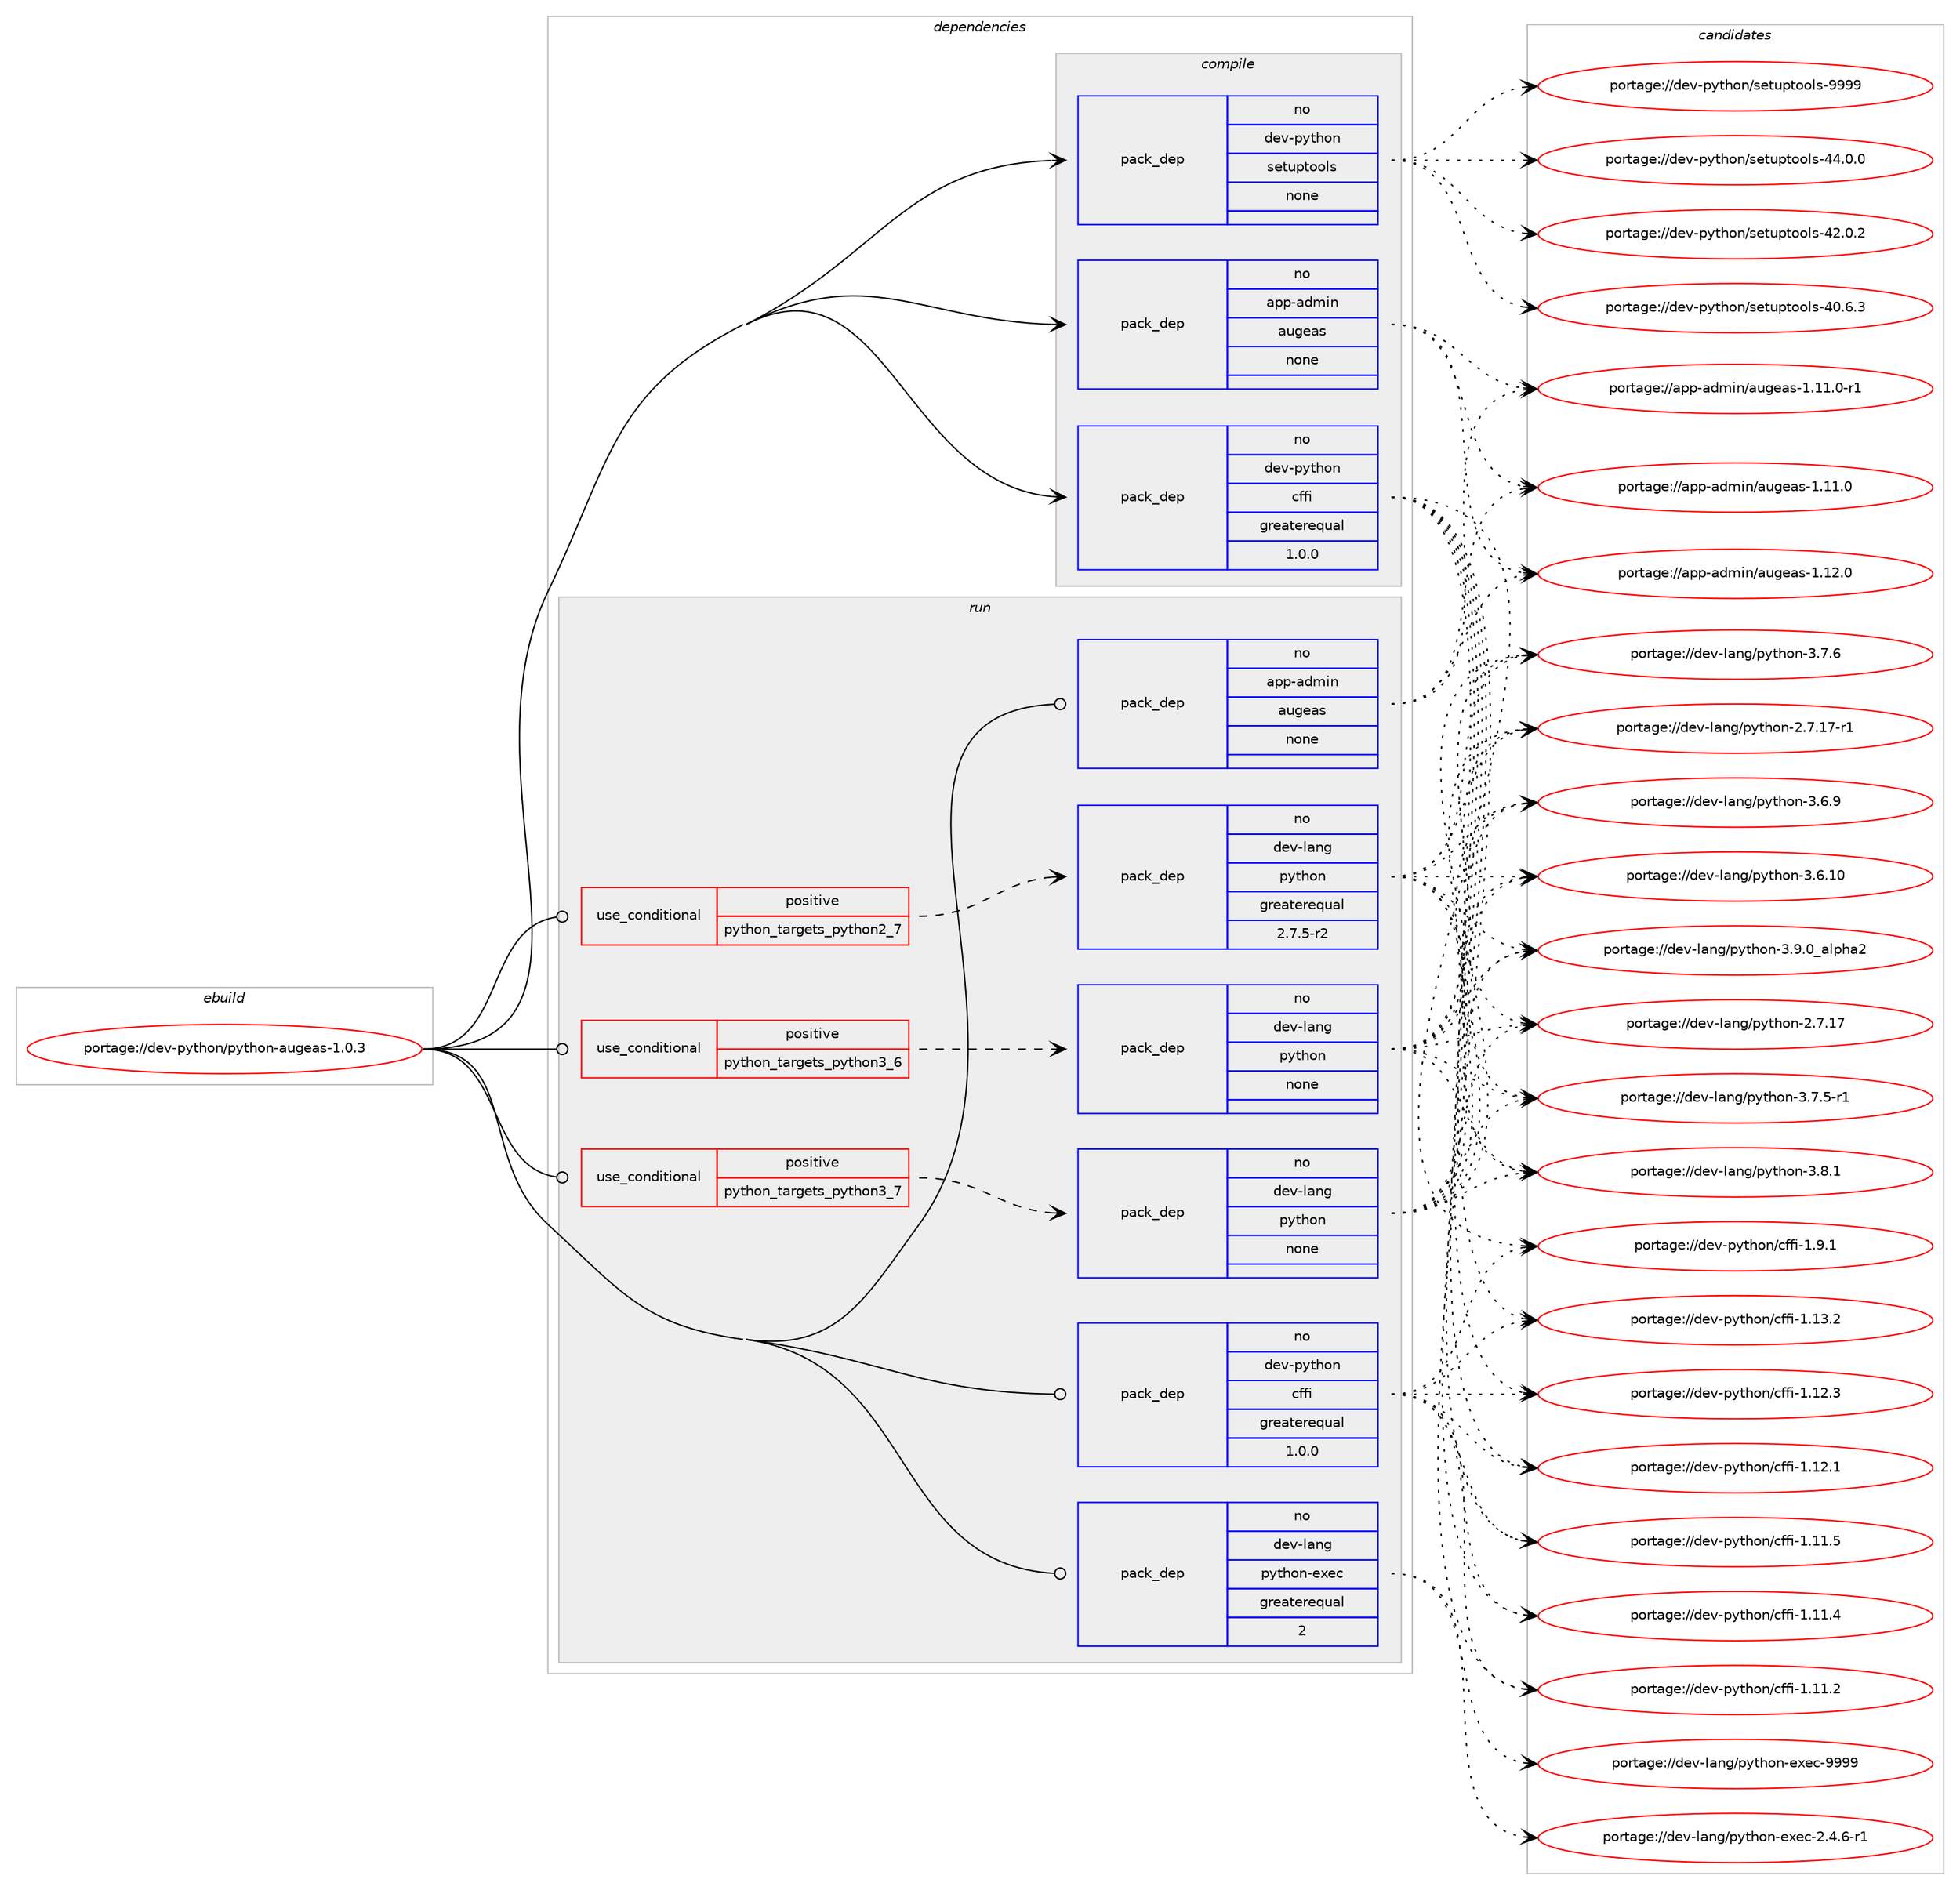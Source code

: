 digraph prolog {

# *************
# Graph options
# *************

newrank=true;
concentrate=true;
compound=true;
graph [rankdir=LR,fontname=Helvetica,fontsize=10,ranksep=1.5];#, ranksep=2.5, nodesep=0.2];
edge  [arrowhead=vee];
node  [fontname=Helvetica,fontsize=10];

# **********
# The ebuild
# **********

subgraph cluster_leftcol {
color=gray;
label=<<i>ebuild</i>>;
id [label="portage://dev-python/python-augeas-1.0.3", color=red, width=4, href="../dev-python/python-augeas-1.0.3.svg"];
}

# ****************
# The dependencies
# ****************

subgraph cluster_midcol {
color=gray;
label=<<i>dependencies</i>>;
subgraph cluster_compile {
fillcolor="#eeeeee";
style=filled;
label=<<i>compile</i>>;
subgraph pack320439 {
dependency433408 [label=<<TABLE BORDER="0" CELLBORDER="1" CELLSPACING="0" CELLPADDING="4" WIDTH="220"><TR><TD ROWSPAN="6" CELLPADDING="30">pack_dep</TD></TR><TR><TD WIDTH="110">no</TD></TR><TR><TD>app-admin</TD></TR><TR><TD>augeas</TD></TR><TR><TD>none</TD></TR><TR><TD></TD></TR></TABLE>>, shape=none, color=blue];
}
id:e -> dependency433408:w [weight=20,style="solid",arrowhead="vee"];
subgraph pack320440 {
dependency433409 [label=<<TABLE BORDER="0" CELLBORDER="1" CELLSPACING="0" CELLPADDING="4" WIDTH="220"><TR><TD ROWSPAN="6" CELLPADDING="30">pack_dep</TD></TR><TR><TD WIDTH="110">no</TD></TR><TR><TD>dev-python</TD></TR><TR><TD>cffi</TD></TR><TR><TD>greaterequal</TD></TR><TR><TD>1.0.0</TD></TR></TABLE>>, shape=none, color=blue];
}
id:e -> dependency433409:w [weight=20,style="solid",arrowhead="vee"];
subgraph pack320441 {
dependency433410 [label=<<TABLE BORDER="0" CELLBORDER="1" CELLSPACING="0" CELLPADDING="4" WIDTH="220"><TR><TD ROWSPAN="6" CELLPADDING="30">pack_dep</TD></TR><TR><TD WIDTH="110">no</TD></TR><TR><TD>dev-python</TD></TR><TR><TD>setuptools</TD></TR><TR><TD>none</TD></TR><TR><TD></TD></TR></TABLE>>, shape=none, color=blue];
}
id:e -> dependency433410:w [weight=20,style="solid",arrowhead="vee"];
}
subgraph cluster_compileandrun {
fillcolor="#eeeeee";
style=filled;
label=<<i>compile and run</i>>;
}
subgraph cluster_run {
fillcolor="#eeeeee";
style=filled;
label=<<i>run</i>>;
subgraph cond108050 {
dependency433411 [label=<<TABLE BORDER="0" CELLBORDER="1" CELLSPACING="0" CELLPADDING="4"><TR><TD ROWSPAN="3" CELLPADDING="10">use_conditional</TD></TR><TR><TD>positive</TD></TR><TR><TD>python_targets_python2_7</TD></TR></TABLE>>, shape=none, color=red];
subgraph pack320442 {
dependency433412 [label=<<TABLE BORDER="0" CELLBORDER="1" CELLSPACING="0" CELLPADDING="4" WIDTH="220"><TR><TD ROWSPAN="6" CELLPADDING="30">pack_dep</TD></TR><TR><TD WIDTH="110">no</TD></TR><TR><TD>dev-lang</TD></TR><TR><TD>python</TD></TR><TR><TD>greaterequal</TD></TR><TR><TD>2.7.5-r2</TD></TR></TABLE>>, shape=none, color=blue];
}
dependency433411:e -> dependency433412:w [weight=20,style="dashed",arrowhead="vee"];
}
id:e -> dependency433411:w [weight=20,style="solid",arrowhead="odot"];
subgraph cond108051 {
dependency433413 [label=<<TABLE BORDER="0" CELLBORDER="1" CELLSPACING="0" CELLPADDING="4"><TR><TD ROWSPAN="3" CELLPADDING="10">use_conditional</TD></TR><TR><TD>positive</TD></TR><TR><TD>python_targets_python3_6</TD></TR></TABLE>>, shape=none, color=red];
subgraph pack320443 {
dependency433414 [label=<<TABLE BORDER="0" CELLBORDER="1" CELLSPACING="0" CELLPADDING="4" WIDTH="220"><TR><TD ROWSPAN="6" CELLPADDING="30">pack_dep</TD></TR><TR><TD WIDTH="110">no</TD></TR><TR><TD>dev-lang</TD></TR><TR><TD>python</TD></TR><TR><TD>none</TD></TR><TR><TD></TD></TR></TABLE>>, shape=none, color=blue];
}
dependency433413:e -> dependency433414:w [weight=20,style="dashed",arrowhead="vee"];
}
id:e -> dependency433413:w [weight=20,style="solid",arrowhead="odot"];
subgraph cond108052 {
dependency433415 [label=<<TABLE BORDER="0" CELLBORDER="1" CELLSPACING="0" CELLPADDING="4"><TR><TD ROWSPAN="3" CELLPADDING="10">use_conditional</TD></TR><TR><TD>positive</TD></TR><TR><TD>python_targets_python3_7</TD></TR></TABLE>>, shape=none, color=red];
subgraph pack320444 {
dependency433416 [label=<<TABLE BORDER="0" CELLBORDER="1" CELLSPACING="0" CELLPADDING="4" WIDTH="220"><TR><TD ROWSPAN="6" CELLPADDING="30">pack_dep</TD></TR><TR><TD WIDTH="110">no</TD></TR><TR><TD>dev-lang</TD></TR><TR><TD>python</TD></TR><TR><TD>none</TD></TR><TR><TD></TD></TR></TABLE>>, shape=none, color=blue];
}
dependency433415:e -> dependency433416:w [weight=20,style="dashed",arrowhead="vee"];
}
id:e -> dependency433415:w [weight=20,style="solid",arrowhead="odot"];
subgraph pack320445 {
dependency433417 [label=<<TABLE BORDER="0" CELLBORDER="1" CELLSPACING="0" CELLPADDING="4" WIDTH="220"><TR><TD ROWSPAN="6" CELLPADDING="30">pack_dep</TD></TR><TR><TD WIDTH="110">no</TD></TR><TR><TD>app-admin</TD></TR><TR><TD>augeas</TD></TR><TR><TD>none</TD></TR><TR><TD></TD></TR></TABLE>>, shape=none, color=blue];
}
id:e -> dependency433417:w [weight=20,style="solid",arrowhead="odot"];
subgraph pack320446 {
dependency433418 [label=<<TABLE BORDER="0" CELLBORDER="1" CELLSPACING="0" CELLPADDING="4" WIDTH="220"><TR><TD ROWSPAN="6" CELLPADDING="30">pack_dep</TD></TR><TR><TD WIDTH="110">no</TD></TR><TR><TD>dev-lang</TD></TR><TR><TD>python-exec</TD></TR><TR><TD>greaterequal</TD></TR><TR><TD>2</TD></TR></TABLE>>, shape=none, color=blue];
}
id:e -> dependency433418:w [weight=20,style="solid",arrowhead="odot"];
subgraph pack320447 {
dependency433419 [label=<<TABLE BORDER="0" CELLBORDER="1" CELLSPACING="0" CELLPADDING="4" WIDTH="220"><TR><TD ROWSPAN="6" CELLPADDING="30">pack_dep</TD></TR><TR><TD WIDTH="110">no</TD></TR><TR><TD>dev-python</TD></TR><TR><TD>cffi</TD></TR><TR><TD>greaterequal</TD></TR><TR><TD>1.0.0</TD></TR></TABLE>>, shape=none, color=blue];
}
id:e -> dependency433419:w [weight=20,style="solid",arrowhead="odot"];
}
}

# **************
# The candidates
# **************

subgraph cluster_choices {
rank=same;
color=gray;
label=<<i>candidates</i>>;

subgraph choice320439 {
color=black;
nodesep=1;
choice97112112459710010910511047971171031019711545494649504648 [label="portage://app-admin/augeas-1.12.0", color=red, width=4,href="../app-admin/augeas-1.12.0.svg"];
choice971121124597100109105110479711710310197115454946494946484511449 [label="portage://app-admin/augeas-1.11.0-r1", color=red, width=4,href="../app-admin/augeas-1.11.0-r1.svg"];
choice97112112459710010910511047971171031019711545494649494648 [label="portage://app-admin/augeas-1.11.0", color=red, width=4,href="../app-admin/augeas-1.11.0.svg"];
dependency433408:e -> choice97112112459710010910511047971171031019711545494649504648:w [style=dotted,weight="100"];
dependency433408:e -> choice971121124597100109105110479711710310197115454946494946484511449:w [style=dotted,weight="100"];
dependency433408:e -> choice97112112459710010910511047971171031019711545494649494648:w [style=dotted,weight="100"];
}
subgraph choice320440 {
color=black;
nodesep=1;
choice100101118451121211161041111104799102102105454946574649 [label="portage://dev-python/cffi-1.9.1", color=red, width=4,href="../dev-python/cffi-1.9.1.svg"];
choice10010111845112121116104111110479910210210545494649514650 [label="portage://dev-python/cffi-1.13.2", color=red, width=4,href="../dev-python/cffi-1.13.2.svg"];
choice10010111845112121116104111110479910210210545494649504651 [label="portage://dev-python/cffi-1.12.3", color=red, width=4,href="../dev-python/cffi-1.12.3.svg"];
choice10010111845112121116104111110479910210210545494649504649 [label="portage://dev-python/cffi-1.12.1", color=red, width=4,href="../dev-python/cffi-1.12.1.svg"];
choice10010111845112121116104111110479910210210545494649494653 [label="portage://dev-python/cffi-1.11.5", color=red, width=4,href="../dev-python/cffi-1.11.5.svg"];
choice10010111845112121116104111110479910210210545494649494652 [label="portage://dev-python/cffi-1.11.4", color=red, width=4,href="../dev-python/cffi-1.11.4.svg"];
choice10010111845112121116104111110479910210210545494649494650 [label="portage://dev-python/cffi-1.11.2", color=red, width=4,href="../dev-python/cffi-1.11.2.svg"];
dependency433409:e -> choice100101118451121211161041111104799102102105454946574649:w [style=dotted,weight="100"];
dependency433409:e -> choice10010111845112121116104111110479910210210545494649514650:w [style=dotted,weight="100"];
dependency433409:e -> choice10010111845112121116104111110479910210210545494649504651:w [style=dotted,weight="100"];
dependency433409:e -> choice10010111845112121116104111110479910210210545494649504649:w [style=dotted,weight="100"];
dependency433409:e -> choice10010111845112121116104111110479910210210545494649494653:w [style=dotted,weight="100"];
dependency433409:e -> choice10010111845112121116104111110479910210210545494649494652:w [style=dotted,weight="100"];
dependency433409:e -> choice10010111845112121116104111110479910210210545494649494650:w [style=dotted,weight="100"];
}
subgraph choice320441 {
color=black;
nodesep=1;
choice10010111845112121116104111110471151011161171121161111111081154557575757 [label="portage://dev-python/setuptools-9999", color=red, width=4,href="../dev-python/setuptools-9999.svg"];
choice100101118451121211161041111104711510111611711211611111110811545525246484648 [label="portage://dev-python/setuptools-44.0.0", color=red, width=4,href="../dev-python/setuptools-44.0.0.svg"];
choice100101118451121211161041111104711510111611711211611111110811545525046484650 [label="portage://dev-python/setuptools-42.0.2", color=red, width=4,href="../dev-python/setuptools-42.0.2.svg"];
choice100101118451121211161041111104711510111611711211611111110811545524846544651 [label="portage://dev-python/setuptools-40.6.3", color=red, width=4,href="../dev-python/setuptools-40.6.3.svg"];
dependency433410:e -> choice10010111845112121116104111110471151011161171121161111111081154557575757:w [style=dotted,weight="100"];
dependency433410:e -> choice100101118451121211161041111104711510111611711211611111110811545525246484648:w [style=dotted,weight="100"];
dependency433410:e -> choice100101118451121211161041111104711510111611711211611111110811545525046484650:w [style=dotted,weight="100"];
dependency433410:e -> choice100101118451121211161041111104711510111611711211611111110811545524846544651:w [style=dotted,weight="100"];
}
subgraph choice320442 {
color=black;
nodesep=1;
choice10010111845108971101034711212111610411111045514657464895971081121049750 [label="portage://dev-lang/python-3.9.0_alpha2", color=red, width=4,href="../dev-lang/python-3.9.0_alpha2.svg"];
choice100101118451089711010347112121116104111110455146564649 [label="portage://dev-lang/python-3.8.1", color=red, width=4,href="../dev-lang/python-3.8.1.svg"];
choice100101118451089711010347112121116104111110455146554654 [label="portage://dev-lang/python-3.7.6", color=red, width=4,href="../dev-lang/python-3.7.6.svg"];
choice1001011184510897110103471121211161041111104551465546534511449 [label="portage://dev-lang/python-3.7.5-r1", color=red, width=4,href="../dev-lang/python-3.7.5-r1.svg"];
choice100101118451089711010347112121116104111110455146544657 [label="portage://dev-lang/python-3.6.9", color=red, width=4,href="../dev-lang/python-3.6.9.svg"];
choice10010111845108971101034711212111610411111045514654464948 [label="portage://dev-lang/python-3.6.10", color=red, width=4,href="../dev-lang/python-3.6.10.svg"];
choice100101118451089711010347112121116104111110455046554649554511449 [label="portage://dev-lang/python-2.7.17-r1", color=red, width=4,href="../dev-lang/python-2.7.17-r1.svg"];
choice10010111845108971101034711212111610411111045504655464955 [label="portage://dev-lang/python-2.7.17", color=red, width=4,href="../dev-lang/python-2.7.17.svg"];
dependency433412:e -> choice10010111845108971101034711212111610411111045514657464895971081121049750:w [style=dotted,weight="100"];
dependency433412:e -> choice100101118451089711010347112121116104111110455146564649:w [style=dotted,weight="100"];
dependency433412:e -> choice100101118451089711010347112121116104111110455146554654:w [style=dotted,weight="100"];
dependency433412:e -> choice1001011184510897110103471121211161041111104551465546534511449:w [style=dotted,weight="100"];
dependency433412:e -> choice100101118451089711010347112121116104111110455146544657:w [style=dotted,weight="100"];
dependency433412:e -> choice10010111845108971101034711212111610411111045514654464948:w [style=dotted,weight="100"];
dependency433412:e -> choice100101118451089711010347112121116104111110455046554649554511449:w [style=dotted,weight="100"];
dependency433412:e -> choice10010111845108971101034711212111610411111045504655464955:w [style=dotted,weight="100"];
}
subgraph choice320443 {
color=black;
nodesep=1;
choice10010111845108971101034711212111610411111045514657464895971081121049750 [label="portage://dev-lang/python-3.9.0_alpha2", color=red, width=4,href="../dev-lang/python-3.9.0_alpha2.svg"];
choice100101118451089711010347112121116104111110455146564649 [label="portage://dev-lang/python-3.8.1", color=red, width=4,href="../dev-lang/python-3.8.1.svg"];
choice100101118451089711010347112121116104111110455146554654 [label="portage://dev-lang/python-3.7.6", color=red, width=4,href="../dev-lang/python-3.7.6.svg"];
choice1001011184510897110103471121211161041111104551465546534511449 [label="portage://dev-lang/python-3.7.5-r1", color=red, width=4,href="../dev-lang/python-3.7.5-r1.svg"];
choice100101118451089711010347112121116104111110455146544657 [label="portage://dev-lang/python-3.6.9", color=red, width=4,href="../dev-lang/python-3.6.9.svg"];
choice10010111845108971101034711212111610411111045514654464948 [label="portage://dev-lang/python-3.6.10", color=red, width=4,href="../dev-lang/python-3.6.10.svg"];
choice100101118451089711010347112121116104111110455046554649554511449 [label="portage://dev-lang/python-2.7.17-r1", color=red, width=4,href="../dev-lang/python-2.7.17-r1.svg"];
choice10010111845108971101034711212111610411111045504655464955 [label="portage://dev-lang/python-2.7.17", color=red, width=4,href="../dev-lang/python-2.7.17.svg"];
dependency433414:e -> choice10010111845108971101034711212111610411111045514657464895971081121049750:w [style=dotted,weight="100"];
dependency433414:e -> choice100101118451089711010347112121116104111110455146564649:w [style=dotted,weight="100"];
dependency433414:e -> choice100101118451089711010347112121116104111110455146554654:w [style=dotted,weight="100"];
dependency433414:e -> choice1001011184510897110103471121211161041111104551465546534511449:w [style=dotted,weight="100"];
dependency433414:e -> choice100101118451089711010347112121116104111110455146544657:w [style=dotted,weight="100"];
dependency433414:e -> choice10010111845108971101034711212111610411111045514654464948:w [style=dotted,weight="100"];
dependency433414:e -> choice100101118451089711010347112121116104111110455046554649554511449:w [style=dotted,weight="100"];
dependency433414:e -> choice10010111845108971101034711212111610411111045504655464955:w [style=dotted,weight="100"];
}
subgraph choice320444 {
color=black;
nodesep=1;
choice10010111845108971101034711212111610411111045514657464895971081121049750 [label="portage://dev-lang/python-3.9.0_alpha2", color=red, width=4,href="../dev-lang/python-3.9.0_alpha2.svg"];
choice100101118451089711010347112121116104111110455146564649 [label="portage://dev-lang/python-3.8.1", color=red, width=4,href="../dev-lang/python-3.8.1.svg"];
choice100101118451089711010347112121116104111110455146554654 [label="portage://dev-lang/python-3.7.6", color=red, width=4,href="../dev-lang/python-3.7.6.svg"];
choice1001011184510897110103471121211161041111104551465546534511449 [label="portage://dev-lang/python-3.7.5-r1", color=red, width=4,href="../dev-lang/python-3.7.5-r1.svg"];
choice100101118451089711010347112121116104111110455146544657 [label="portage://dev-lang/python-3.6.9", color=red, width=4,href="../dev-lang/python-3.6.9.svg"];
choice10010111845108971101034711212111610411111045514654464948 [label="portage://dev-lang/python-3.6.10", color=red, width=4,href="../dev-lang/python-3.6.10.svg"];
choice100101118451089711010347112121116104111110455046554649554511449 [label="portage://dev-lang/python-2.7.17-r1", color=red, width=4,href="../dev-lang/python-2.7.17-r1.svg"];
choice10010111845108971101034711212111610411111045504655464955 [label="portage://dev-lang/python-2.7.17", color=red, width=4,href="../dev-lang/python-2.7.17.svg"];
dependency433416:e -> choice10010111845108971101034711212111610411111045514657464895971081121049750:w [style=dotted,weight="100"];
dependency433416:e -> choice100101118451089711010347112121116104111110455146564649:w [style=dotted,weight="100"];
dependency433416:e -> choice100101118451089711010347112121116104111110455146554654:w [style=dotted,weight="100"];
dependency433416:e -> choice1001011184510897110103471121211161041111104551465546534511449:w [style=dotted,weight="100"];
dependency433416:e -> choice100101118451089711010347112121116104111110455146544657:w [style=dotted,weight="100"];
dependency433416:e -> choice10010111845108971101034711212111610411111045514654464948:w [style=dotted,weight="100"];
dependency433416:e -> choice100101118451089711010347112121116104111110455046554649554511449:w [style=dotted,weight="100"];
dependency433416:e -> choice10010111845108971101034711212111610411111045504655464955:w [style=dotted,weight="100"];
}
subgraph choice320445 {
color=black;
nodesep=1;
choice97112112459710010910511047971171031019711545494649504648 [label="portage://app-admin/augeas-1.12.0", color=red, width=4,href="../app-admin/augeas-1.12.0.svg"];
choice971121124597100109105110479711710310197115454946494946484511449 [label="portage://app-admin/augeas-1.11.0-r1", color=red, width=4,href="../app-admin/augeas-1.11.0-r1.svg"];
choice97112112459710010910511047971171031019711545494649494648 [label="portage://app-admin/augeas-1.11.0", color=red, width=4,href="../app-admin/augeas-1.11.0.svg"];
dependency433417:e -> choice97112112459710010910511047971171031019711545494649504648:w [style=dotted,weight="100"];
dependency433417:e -> choice971121124597100109105110479711710310197115454946494946484511449:w [style=dotted,weight="100"];
dependency433417:e -> choice97112112459710010910511047971171031019711545494649494648:w [style=dotted,weight="100"];
}
subgraph choice320446 {
color=black;
nodesep=1;
choice10010111845108971101034711212111610411111045101120101994557575757 [label="portage://dev-lang/python-exec-9999", color=red, width=4,href="../dev-lang/python-exec-9999.svg"];
choice10010111845108971101034711212111610411111045101120101994550465246544511449 [label="portage://dev-lang/python-exec-2.4.6-r1", color=red, width=4,href="../dev-lang/python-exec-2.4.6-r1.svg"];
dependency433418:e -> choice10010111845108971101034711212111610411111045101120101994557575757:w [style=dotted,weight="100"];
dependency433418:e -> choice10010111845108971101034711212111610411111045101120101994550465246544511449:w [style=dotted,weight="100"];
}
subgraph choice320447 {
color=black;
nodesep=1;
choice100101118451121211161041111104799102102105454946574649 [label="portage://dev-python/cffi-1.9.1", color=red, width=4,href="../dev-python/cffi-1.9.1.svg"];
choice10010111845112121116104111110479910210210545494649514650 [label="portage://dev-python/cffi-1.13.2", color=red, width=4,href="../dev-python/cffi-1.13.2.svg"];
choice10010111845112121116104111110479910210210545494649504651 [label="portage://dev-python/cffi-1.12.3", color=red, width=4,href="../dev-python/cffi-1.12.3.svg"];
choice10010111845112121116104111110479910210210545494649504649 [label="portage://dev-python/cffi-1.12.1", color=red, width=4,href="../dev-python/cffi-1.12.1.svg"];
choice10010111845112121116104111110479910210210545494649494653 [label="portage://dev-python/cffi-1.11.5", color=red, width=4,href="../dev-python/cffi-1.11.5.svg"];
choice10010111845112121116104111110479910210210545494649494652 [label="portage://dev-python/cffi-1.11.4", color=red, width=4,href="../dev-python/cffi-1.11.4.svg"];
choice10010111845112121116104111110479910210210545494649494650 [label="portage://dev-python/cffi-1.11.2", color=red, width=4,href="../dev-python/cffi-1.11.2.svg"];
dependency433419:e -> choice100101118451121211161041111104799102102105454946574649:w [style=dotted,weight="100"];
dependency433419:e -> choice10010111845112121116104111110479910210210545494649514650:w [style=dotted,weight="100"];
dependency433419:e -> choice10010111845112121116104111110479910210210545494649504651:w [style=dotted,weight="100"];
dependency433419:e -> choice10010111845112121116104111110479910210210545494649504649:w [style=dotted,weight="100"];
dependency433419:e -> choice10010111845112121116104111110479910210210545494649494653:w [style=dotted,weight="100"];
dependency433419:e -> choice10010111845112121116104111110479910210210545494649494652:w [style=dotted,weight="100"];
dependency433419:e -> choice10010111845112121116104111110479910210210545494649494650:w [style=dotted,weight="100"];
}
}

}
